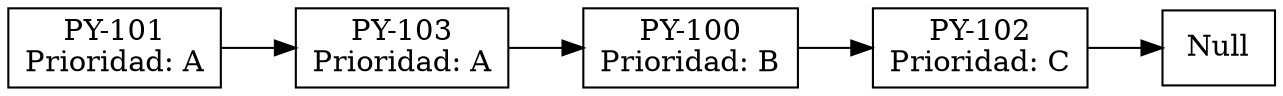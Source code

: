 digraph colaGraph{ 
 node[shape=box] 
 rankdir=LR;
nodoCola0x1387294[label="PY-101\nPrioridad: A"]; 
nodoCola0x138b924[label="PY-103\nPrioridad: A"]; 
nodoCola0x13871b4[label="PY-100\nPrioridad: B"]; 
nodoCola0x1387374[label="PY-102\nPrioridad: C"]; 


nodoCola0x1387294 -> nodoCola0x138b924
nodoCola0x138b924 -> nodoCola0x13871b4
nodoCola0x13871b4 -> nodoCola0x1387374
nodoCola0x1387374 -> Null 
} 
